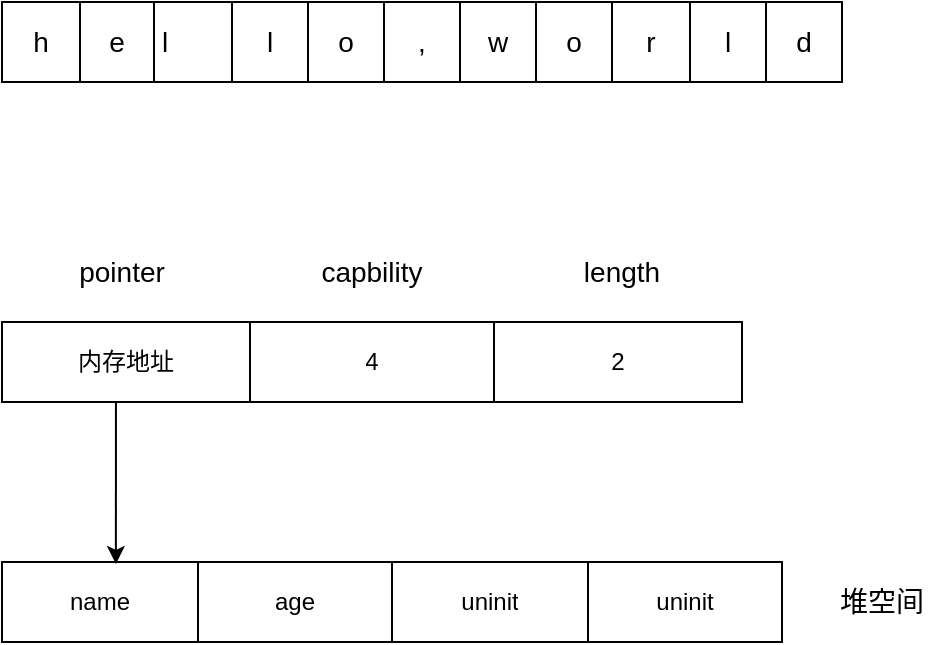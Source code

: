 <mxfile version="24.1.0" type="device">
  <diagram name="第 1 页" id="9biPHjq93hWsz48pQgjx">
    <mxGraphModel dx="1202" dy="801" grid="1" gridSize="10" guides="1" tooltips="1" connect="1" arrows="1" fold="1" page="1" pageScale="1" pageWidth="827" pageHeight="1169" math="0" shadow="0">
      <root>
        <mxCell id="0" />
        <mxCell id="1" parent="0" />
        <mxCell id="f-5W0zt4-TT01FofINH2-10" value="" style="shape=table;startSize=0;container=1;collapsible=0;childLayout=tableLayout;" parent="1" vertex="1">
          <mxGeometry x="100" y="40" width="420" height="40" as="geometry" />
        </mxCell>
        <mxCell id="f-5W0zt4-TT01FofINH2-11" value="" style="shape=tableRow;horizontal=0;startSize=0;swimlaneHead=0;swimlaneBody=0;strokeColor=inherit;top=0;left=0;bottom=0;right=0;collapsible=0;dropTarget=0;fillColor=none;points=[[0,0.5],[1,0.5]];portConstraint=eastwest;" parent="f-5W0zt4-TT01FofINH2-10" vertex="1">
          <mxGeometry width="420" height="40" as="geometry" />
        </mxCell>
        <mxCell id="f-5W0zt4-TT01FofINH2-12" value="&lt;font style=&quot;font-size: 14px;&quot;&gt;h&lt;/font&gt;" style="shape=partialRectangle;html=1;whiteSpace=wrap;connectable=0;strokeColor=inherit;overflow=hidden;fillColor=none;top=0;left=0;bottom=0;right=0;pointerEvents=1;" parent="f-5W0zt4-TT01FofINH2-11" vertex="1">
          <mxGeometry width="39" height="40" as="geometry">
            <mxRectangle width="39" height="40" as="alternateBounds" />
          </mxGeometry>
        </mxCell>
        <mxCell id="f-5W0zt4-TT01FofINH2-13" value="&lt;font style=&quot;font-size: 14px;&quot;&gt;e&lt;/font&gt;" style="shape=partialRectangle;html=1;whiteSpace=wrap;connectable=0;strokeColor=inherit;overflow=hidden;fillColor=none;top=0;left=0;bottom=0;right=0;pointerEvents=1;" parent="f-5W0zt4-TT01FofINH2-11" vertex="1">
          <mxGeometry x="39" width="37" height="40" as="geometry">
            <mxRectangle width="37" height="40" as="alternateBounds" />
          </mxGeometry>
        </mxCell>
        <mxCell id="f-5W0zt4-TT01FofINH2-14" value="&lt;font style=&quot;font-size: 14px;&quot;&gt;l&lt;span style=&quot;white-space: pre;&quot;&gt;&#x9;&lt;/span&gt;&lt;/font&gt;" style="shape=partialRectangle;html=1;whiteSpace=wrap;connectable=0;strokeColor=inherit;overflow=hidden;fillColor=none;top=0;left=0;bottom=0;right=0;pointerEvents=1;" parent="f-5W0zt4-TT01FofINH2-11" vertex="1">
          <mxGeometry x="76" width="39" height="40" as="geometry">
            <mxRectangle width="39" height="40" as="alternateBounds" />
          </mxGeometry>
        </mxCell>
        <mxCell id="f-5W0zt4-TT01FofINH2-15" value="&lt;font style=&quot;font-size: 14px;&quot;&gt;l&lt;/font&gt;" style="shape=partialRectangle;html=1;whiteSpace=wrap;connectable=0;strokeColor=inherit;overflow=hidden;fillColor=none;top=0;left=0;bottom=0;right=0;pointerEvents=1;" parent="f-5W0zt4-TT01FofINH2-11" vertex="1">
          <mxGeometry x="115" width="38" height="40" as="geometry">
            <mxRectangle width="38" height="40" as="alternateBounds" />
          </mxGeometry>
        </mxCell>
        <mxCell id="f-5W0zt4-TT01FofINH2-16" value="&lt;font style=&quot;font-size: 14px;&quot;&gt;o&lt;/font&gt;" style="shape=partialRectangle;html=1;whiteSpace=wrap;connectable=0;strokeColor=inherit;overflow=hidden;fillColor=none;top=0;left=0;bottom=0;right=0;pointerEvents=1;" parent="f-5W0zt4-TT01FofINH2-11" vertex="1">
          <mxGeometry x="153" width="38" height="40" as="geometry">
            <mxRectangle width="38" height="40" as="alternateBounds" />
          </mxGeometry>
        </mxCell>
        <mxCell id="f-5W0zt4-TT01FofINH2-17" value="&lt;font style=&quot;font-size: 14px;&quot;&gt;,&lt;/font&gt;" style="shape=partialRectangle;html=1;whiteSpace=wrap;connectable=0;strokeColor=inherit;overflow=hidden;fillColor=none;top=0;left=0;bottom=0;right=0;pointerEvents=1;" parent="f-5W0zt4-TT01FofINH2-11" vertex="1">
          <mxGeometry x="191" width="38" height="40" as="geometry">
            <mxRectangle width="38" height="40" as="alternateBounds" />
          </mxGeometry>
        </mxCell>
        <mxCell id="f-5W0zt4-TT01FofINH2-18" value="&lt;font style=&quot;font-size: 14px;&quot;&gt;w&lt;/font&gt;" style="shape=partialRectangle;html=1;whiteSpace=wrap;connectable=0;strokeColor=inherit;overflow=hidden;fillColor=none;top=0;left=0;bottom=0;right=0;pointerEvents=1;" parent="f-5W0zt4-TT01FofINH2-11" vertex="1">
          <mxGeometry x="229" width="38" height="40" as="geometry">
            <mxRectangle width="38" height="40" as="alternateBounds" />
          </mxGeometry>
        </mxCell>
        <mxCell id="f-5W0zt4-TT01FofINH2-19" value="&lt;font style=&quot;font-size: 14px;&quot;&gt;o&lt;/font&gt;" style="shape=partialRectangle;html=1;whiteSpace=wrap;connectable=0;strokeColor=inherit;overflow=hidden;fillColor=none;top=0;left=0;bottom=0;right=0;pointerEvents=1;" parent="f-5W0zt4-TT01FofINH2-11" vertex="1">
          <mxGeometry x="267" width="38" height="40" as="geometry">
            <mxRectangle width="38" height="40" as="alternateBounds" />
          </mxGeometry>
        </mxCell>
        <mxCell id="f-5W0zt4-TT01FofINH2-20" value="&lt;font style=&quot;font-size: 14px;&quot;&gt;r&lt;/font&gt;" style="shape=partialRectangle;html=1;whiteSpace=wrap;connectable=0;strokeColor=inherit;overflow=hidden;fillColor=none;top=0;left=0;bottom=0;right=0;pointerEvents=1;" parent="f-5W0zt4-TT01FofINH2-11" vertex="1">
          <mxGeometry x="305" width="39" height="40" as="geometry">
            <mxRectangle width="39" height="40" as="alternateBounds" />
          </mxGeometry>
        </mxCell>
        <mxCell id="f-5W0zt4-TT01FofINH2-21" value="&lt;font style=&quot;font-size: 14px;&quot;&gt;l&lt;/font&gt;" style="shape=partialRectangle;html=1;whiteSpace=wrap;connectable=0;strokeColor=inherit;overflow=hidden;fillColor=none;top=0;left=0;bottom=0;right=0;pointerEvents=1;" parent="f-5W0zt4-TT01FofINH2-11" vertex="1">
          <mxGeometry x="344" width="38" height="40" as="geometry">
            <mxRectangle width="38" height="40" as="alternateBounds" />
          </mxGeometry>
        </mxCell>
        <mxCell id="f-5W0zt4-TT01FofINH2-22" value="&lt;font style=&quot;font-size: 14px;&quot;&gt;d&lt;/font&gt;" style="shape=partialRectangle;html=1;whiteSpace=wrap;connectable=0;strokeColor=inherit;overflow=hidden;fillColor=none;top=0;left=0;bottom=0;right=0;pointerEvents=1;" parent="f-5W0zt4-TT01FofINH2-11" vertex="1">
          <mxGeometry x="382" width="38" height="40" as="geometry">
            <mxRectangle width="38" height="40" as="alternateBounds" />
          </mxGeometry>
        </mxCell>
        <mxCell id="Y5wuRqrcumioa-Xm4-uO-1" value="" style="shape=table;startSize=0;container=1;collapsible=0;childLayout=tableLayout;" vertex="1" parent="1">
          <mxGeometry x="100" y="200" width="370" height="40" as="geometry" />
        </mxCell>
        <mxCell id="Y5wuRqrcumioa-Xm4-uO-2" value="" style="shape=tableRow;horizontal=0;startSize=0;swimlaneHead=0;swimlaneBody=0;strokeColor=inherit;top=0;left=0;bottom=0;right=0;collapsible=0;dropTarget=0;fillColor=none;points=[[0,0.5],[1,0.5]];portConstraint=eastwest;" vertex="1" parent="Y5wuRqrcumioa-Xm4-uO-1">
          <mxGeometry width="370" height="40" as="geometry" />
        </mxCell>
        <mxCell id="Y5wuRqrcumioa-Xm4-uO-3" value="内存地址" style="shape=partialRectangle;html=1;whiteSpace=wrap;connectable=0;strokeColor=inherit;overflow=hidden;fillColor=none;top=0;left=0;bottom=0;right=0;pointerEvents=1;" vertex="1" parent="Y5wuRqrcumioa-Xm4-uO-2">
          <mxGeometry width="124" height="40" as="geometry">
            <mxRectangle width="124" height="40" as="alternateBounds" />
          </mxGeometry>
        </mxCell>
        <mxCell id="Y5wuRqrcumioa-Xm4-uO-4" value="4" style="shape=partialRectangle;html=1;whiteSpace=wrap;connectable=0;strokeColor=inherit;overflow=hidden;fillColor=none;top=0;left=0;bottom=0;right=0;pointerEvents=1;" vertex="1" parent="Y5wuRqrcumioa-Xm4-uO-2">
          <mxGeometry x="124" width="122" height="40" as="geometry">
            <mxRectangle width="122" height="40" as="alternateBounds" />
          </mxGeometry>
        </mxCell>
        <mxCell id="Y5wuRqrcumioa-Xm4-uO-5" value="2" style="shape=partialRectangle;html=1;whiteSpace=wrap;connectable=0;strokeColor=inherit;overflow=hidden;fillColor=none;top=0;left=0;bottom=0;right=0;pointerEvents=1;" vertex="1" parent="Y5wuRqrcumioa-Xm4-uO-2">
          <mxGeometry x="246" width="124" height="40" as="geometry">
            <mxRectangle width="124" height="40" as="alternateBounds" />
          </mxGeometry>
        </mxCell>
        <mxCell id="Y5wuRqrcumioa-Xm4-uO-6" value="" style="shape=table;startSize=0;container=1;collapsible=0;childLayout=tableLayout;" vertex="1" parent="1">
          <mxGeometry x="100" y="320" width="390" height="40" as="geometry" />
        </mxCell>
        <mxCell id="Y5wuRqrcumioa-Xm4-uO-7" value="" style="shape=tableRow;horizontal=0;startSize=0;swimlaneHead=0;swimlaneBody=0;strokeColor=inherit;top=0;left=0;bottom=0;right=0;collapsible=0;dropTarget=0;fillColor=none;points=[[0,0.5],[1,0.5]];portConstraint=eastwest;" vertex="1" parent="Y5wuRqrcumioa-Xm4-uO-6">
          <mxGeometry width="390" height="40" as="geometry" />
        </mxCell>
        <mxCell id="Y5wuRqrcumioa-Xm4-uO-8" value="name" style="shape=partialRectangle;html=1;whiteSpace=wrap;connectable=0;strokeColor=inherit;overflow=hidden;fillColor=none;top=0;left=0;bottom=0;right=0;pointerEvents=1;" vertex="1" parent="Y5wuRqrcumioa-Xm4-uO-7">
          <mxGeometry width="98" height="40" as="geometry">
            <mxRectangle width="98" height="40" as="alternateBounds" />
          </mxGeometry>
        </mxCell>
        <mxCell id="Y5wuRqrcumioa-Xm4-uO-9" value="age" style="shape=partialRectangle;html=1;whiteSpace=wrap;connectable=0;strokeColor=inherit;overflow=hidden;fillColor=none;top=0;left=0;bottom=0;right=0;pointerEvents=1;" vertex="1" parent="Y5wuRqrcumioa-Xm4-uO-7">
          <mxGeometry x="98" width="97" height="40" as="geometry">
            <mxRectangle width="97" height="40" as="alternateBounds" />
          </mxGeometry>
        </mxCell>
        <mxCell id="Y5wuRqrcumioa-Xm4-uO-10" value="uninit" style="shape=partialRectangle;html=1;whiteSpace=wrap;connectable=0;strokeColor=inherit;overflow=hidden;fillColor=none;top=0;left=0;bottom=0;right=0;pointerEvents=1;" vertex="1" parent="Y5wuRqrcumioa-Xm4-uO-7">
          <mxGeometry x="195" width="98" height="40" as="geometry">
            <mxRectangle width="98" height="40" as="alternateBounds" />
          </mxGeometry>
        </mxCell>
        <mxCell id="Y5wuRqrcumioa-Xm4-uO-11" value="uninit" style="shape=partialRectangle;html=1;whiteSpace=wrap;connectable=0;strokeColor=inherit;overflow=hidden;fillColor=none;top=0;left=0;bottom=0;right=0;pointerEvents=1;" vertex="1" parent="Y5wuRqrcumioa-Xm4-uO-7">
          <mxGeometry x="293" width="97" height="40" as="geometry">
            <mxRectangle width="97" height="40" as="alternateBounds" />
          </mxGeometry>
        </mxCell>
        <mxCell id="Y5wuRqrcumioa-Xm4-uO-12" value="&lt;font style=&quot;font-size: 14px;&quot;&gt;pointer&lt;/font&gt;" style="text;html=1;align=center;verticalAlign=middle;whiteSpace=wrap;rounded=0;" vertex="1" parent="1">
          <mxGeometry x="130" y="160" width="60" height="30" as="geometry" />
        </mxCell>
        <mxCell id="Y5wuRqrcumioa-Xm4-uO-13" value="&lt;font style=&quot;font-size: 14px;&quot;&gt;capbility&lt;/font&gt;" style="text;html=1;align=center;verticalAlign=middle;whiteSpace=wrap;rounded=0;" vertex="1" parent="1">
          <mxGeometry x="245" y="160" width="80" height="30" as="geometry" />
        </mxCell>
        <mxCell id="Y5wuRqrcumioa-Xm4-uO-14" value="&lt;font style=&quot;font-size: 14px;&quot;&gt;length&lt;/font&gt;" style="text;html=1;align=center;verticalAlign=middle;whiteSpace=wrap;rounded=0;" vertex="1" parent="1">
          <mxGeometry x="370" y="160" width="80" height="30" as="geometry" />
        </mxCell>
        <mxCell id="Y5wuRqrcumioa-Xm4-uO-15" value="" style="endArrow=classic;html=1;rounded=0;exitX=0.154;exitY=1;exitDx=0;exitDy=0;exitPerimeter=0;entryX=0.146;entryY=0.025;entryDx=0;entryDy=0;entryPerimeter=0;" edge="1" parent="1" source="Y5wuRqrcumioa-Xm4-uO-2" target="Y5wuRqrcumioa-Xm4-uO-7">
          <mxGeometry width="50" height="50" relative="1" as="geometry">
            <mxPoint x="390" y="390" as="sourcePoint" />
            <mxPoint x="440" y="340" as="targetPoint" />
          </mxGeometry>
        </mxCell>
        <mxCell id="Y5wuRqrcumioa-Xm4-uO-16" value="&lt;span style=&quot;font-size: 14px;&quot;&gt;堆空间&lt;/span&gt;" style="text;html=1;align=center;verticalAlign=middle;whiteSpace=wrap;rounded=0;" vertex="1" parent="1">
          <mxGeometry x="510" y="325" width="60" height="30" as="geometry" />
        </mxCell>
      </root>
    </mxGraphModel>
  </diagram>
</mxfile>
